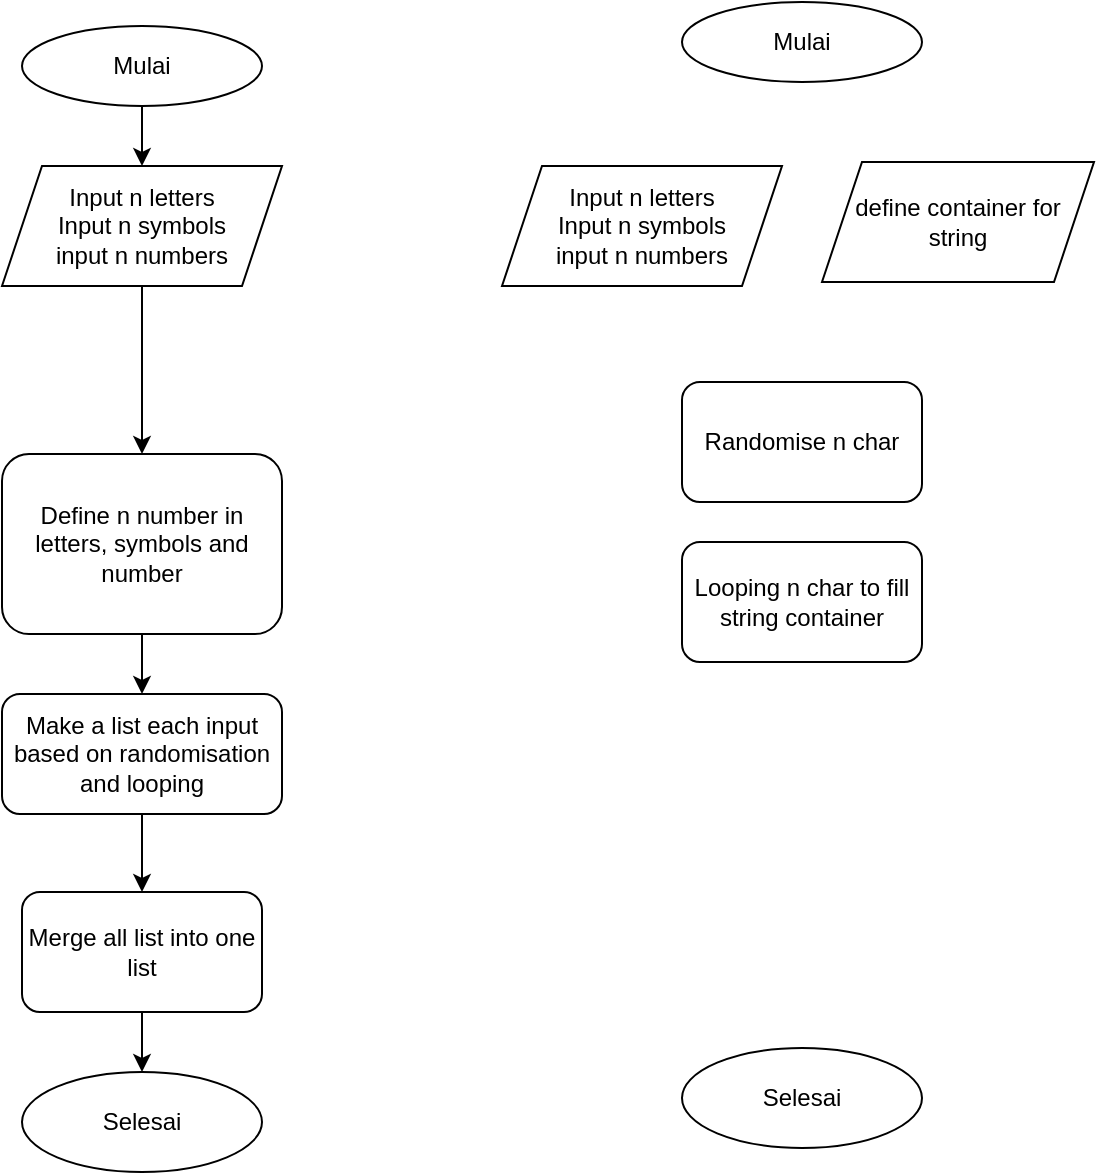 <mxfile version="21.6.6" type="github">
  <diagram name="Halaman-1" id="Z2Y2EzkyFWW4ku8yWY2m">
    <mxGraphModel dx="1114" dy="602" grid="1" gridSize="10" guides="1" tooltips="1" connect="1" arrows="1" fold="1" page="1" pageScale="1" pageWidth="827" pageHeight="1169" math="0" shadow="0">
      <root>
        <mxCell id="0" />
        <mxCell id="1" parent="0" />
        <mxCell id="rTBuY_4zR4HfR6Nib3n7-3" value="&lt;div&gt;Input n letters&lt;/div&gt;&lt;div&gt;Input n symbols&lt;/div&gt;&lt;div&gt;input n numbers&lt;br&gt;&lt;/div&gt;" style="shape=parallelogram;perimeter=parallelogramPerimeter;whiteSpace=wrap;html=1;fixedSize=1;" vertex="1" parent="1">
          <mxGeometry x="60" y="82" width="140" height="60" as="geometry" />
        </mxCell>
        <mxCell id="rTBuY_4zR4HfR6Nib3n7-4" value="Mulai" style="ellipse;whiteSpace=wrap;html=1;" vertex="1" parent="1">
          <mxGeometry x="70" y="12" width="120" height="40" as="geometry" />
        </mxCell>
        <mxCell id="rTBuY_4zR4HfR6Nib3n7-6" value="&lt;div&gt;Define n number in letters, symbols and number&lt;br&gt;&lt;/div&gt;" style="rounded=1;whiteSpace=wrap;html=1;" vertex="1" parent="1">
          <mxGeometry x="60" y="226" width="140" height="90" as="geometry" />
        </mxCell>
        <mxCell id="rTBuY_4zR4HfR6Nib3n7-7" value="" style="endArrow=classic;html=1;rounded=0;entryX=0.5;entryY=0;entryDx=0;entryDy=0;exitX=0.5;exitY=1;exitDx=0;exitDy=0;" edge="1" parent="1" source="rTBuY_4zR4HfR6Nib3n7-4" target="rTBuY_4zR4HfR6Nib3n7-3">
          <mxGeometry width="50" height="50" relative="1" as="geometry">
            <mxPoint x="120" y="292" as="sourcePoint" />
            <mxPoint x="170" y="242" as="targetPoint" />
          </mxGeometry>
        </mxCell>
        <mxCell id="rTBuY_4zR4HfR6Nib3n7-8" value="" style="endArrow=classic;html=1;rounded=0;entryX=0.5;entryY=0;entryDx=0;entryDy=0;exitX=0.5;exitY=1;exitDx=0;exitDy=0;" edge="1" parent="1" source="rTBuY_4zR4HfR6Nib3n7-3" target="rTBuY_4zR4HfR6Nib3n7-6">
          <mxGeometry width="50" height="50" relative="1" as="geometry">
            <mxPoint x="140" y="94" as="sourcePoint" />
            <mxPoint x="140" y="124" as="targetPoint" />
          </mxGeometry>
        </mxCell>
        <mxCell id="rTBuY_4zR4HfR6Nib3n7-9" value="Merge all list into one list" style="rounded=1;whiteSpace=wrap;html=1;" vertex="1" parent="1">
          <mxGeometry x="70" y="445" width="120" height="60" as="geometry" />
        </mxCell>
        <mxCell id="rTBuY_4zR4HfR6Nib3n7-10" value="Selesai" style="ellipse;whiteSpace=wrap;html=1;" vertex="1" parent="1">
          <mxGeometry x="70" y="535" width="120" height="50" as="geometry" />
        </mxCell>
        <mxCell id="rTBuY_4zR4HfR6Nib3n7-11" value="" style="endArrow=classic;html=1;rounded=0;entryX=0.5;entryY=0;entryDx=0;entryDy=0;exitX=0.5;exitY=1;exitDx=0;exitDy=0;" edge="1" parent="1" source="rTBuY_4zR4HfR6Nib3n7-13" target="rTBuY_4zR4HfR6Nib3n7-9">
          <mxGeometry width="50" height="50" relative="1" as="geometry">
            <mxPoint x="140" y="206" as="sourcePoint" />
            <mxPoint x="140" y="236" as="targetPoint" />
          </mxGeometry>
        </mxCell>
        <mxCell id="rTBuY_4zR4HfR6Nib3n7-12" value="" style="endArrow=classic;html=1;rounded=0;entryX=0.5;entryY=0;entryDx=0;entryDy=0;exitX=0.5;exitY=1;exitDx=0;exitDy=0;" edge="1" parent="1" source="rTBuY_4zR4HfR6Nib3n7-9" target="rTBuY_4zR4HfR6Nib3n7-10">
          <mxGeometry width="50" height="50" relative="1" as="geometry">
            <mxPoint x="150" y="325" as="sourcePoint" />
            <mxPoint x="150" y="355" as="targetPoint" />
          </mxGeometry>
        </mxCell>
        <mxCell id="rTBuY_4zR4HfR6Nib3n7-14" value="" style="endArrow=classic;html=1;rounded=0;entryX=0.5;entryY=0;entryDx=0;entryDy=0;exitX=0.5;exitY=1;exitDx=0;exitDy=0;" edge="1" parent="1" source="rTBuY_4zR4HfR6Nib3n7-6" target="rTBuY_4zR4HfR6Nib3n7-13">
          <mxGeometry width="50" height="50" relative="1" as="geometry">
            <mxPoint x="130" y="316" as="sourcePoint" />
            <mxPoint x="130" y="445" as="targetPoint" />
          </mxGeometry>
        </mxCell>
        <mxCell id="rTBuY_4zR4HfR6Nib3n7-13" value="Make a list each input based on randomisation and looping" style="rounded=1;whiteSpace=wrap;html=1;" vertex="1" parent="1">
          <mxGeometry x="60" y="346" width="140" height="60" as="geometry" />
        </mxCell>
        <mxCell id="rTBuY_4zR4HfR6Nib3n7-15" value="define container for string" style="shape=parallelogram;perimeter=parallelogramPerimeter;whiteSpace=wrap;html=1;fixedSize=1;" vertex="1" parent="1">
          <mxGeometry x="470" y="80" width="136" height="60" as="geometry" />
        </mxCell>
        <mxCell id="rTBuY_4zR4HfR6Nib3n7-17" value="&lt;div&gt;Input n letters&lt;/div&gt;&lt;div&gt;Input n symbols&lt;/div&gt;&lt;div&gt;input n numbers&lt;br&gt;&lt;/div&gt;" style="shape=parallelogram;perimeter=parallelogramPerimeter;whiteSpace=wrap;html=1;fixedSize=1;" vertex="1" parent="1">
          <mxGeometry x="310" y="82" width="140" height="60" as="geometry" />
        </mxCell>
        <mxCell id="rTBuY_4zR4HfR6Nib3n7-18" value="Looping n char to fill string container" style="rounded=1;whiteSpace=wrap;html=1;" vertex="1" parent="1">
          <mxGeometry x="400" y="270" width="120" height="60" as="geometry" />
        </mxCell>
        <mxCell id="rTBuY_4zR4HfR6Nib3n7-19" value="Randomise n char" style="rounded=1;whiteSpace=wrap;html=1;" vertex="1" parent="1">
          <mxGeometry x="400" y="190" width="120" height="60" as="geometry" />
        </mxCell>
        <mxCell id="rTBuY_4zR4HfR6Nib3n7-20" value="Mulai" style="ellipse;whiteSpace=wrap;html=1;" vertex="1" parent="1">
          <mxGeometry x="400" width="120" height="40" as="geometry" />
        </mxCell>
        <mxCell id="rTBuY_4zR4HfR6Nib3n7-21" value="Selesai" style="ellipse;whiteSpace=wrap;html=1;" vertex="1" parent="1">
          <mxGeometry x="400" y="523" width="120" height="50" as="geometry" />
        </mxCell>
      </root>
    </mxGraphModel>
  </diagram>
</mxfile>
